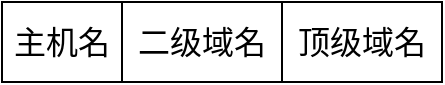 <mxfile version="10.7.7" type="device"><diagram id="nRP1xcH3cjb65qLbMhGW" name="第 1 页"><mxGraphModel dx="419" dy="317" grid="1" gridSize="10" guides="1" tooltips="1" connect="1" arrows="1" fold="1" page="1" pageScale="1" pageWidth="827" pageHeight="1169" math="0" shadow="0"><root><mxCell id="0"/><mxCell id="1" parent="0"/><mxCell id="JAFlT_cJHKQqZIfKY4ie-1" value="&lt;font style=&quot;font-size: 16px&quot;&gt;主机名&lt;/font&gt;" style="rounded=0;whiteSpace=wrap;html=1;" vertex="1" parent="1"><mxGeometry x="80" y="160" width="60" height="40" as="geometry"/></mxCell><mxCell id="JAFlT_cJHKQqZIfKY4ie-2" value="&lt;font style=&quot;font-size: 16px&quot;&gt;二级域名&lt;/font&gt;" style="rounded=0;whiteSpace=wrap;html=1;" vertex="1" parent="1"><mxGeometry x="140" y="160" width="80" height="40" as="geometry"/></mxCell><mxCell id="JAFlT_cJHKQqZIfKY4ie-3" value="&lt;font style=&quot;font-size: 16px&quot;&gt;顶级域名&lt;/font&gt;" style="rounded=0;whiteSpace=wrap;html=1;" vertex="1" parent="1"><mxGeometry x="220" y="160" width="80" height="40" as="geometry"/></mxCell></root></mxGraphModel></diagram></mxfile>